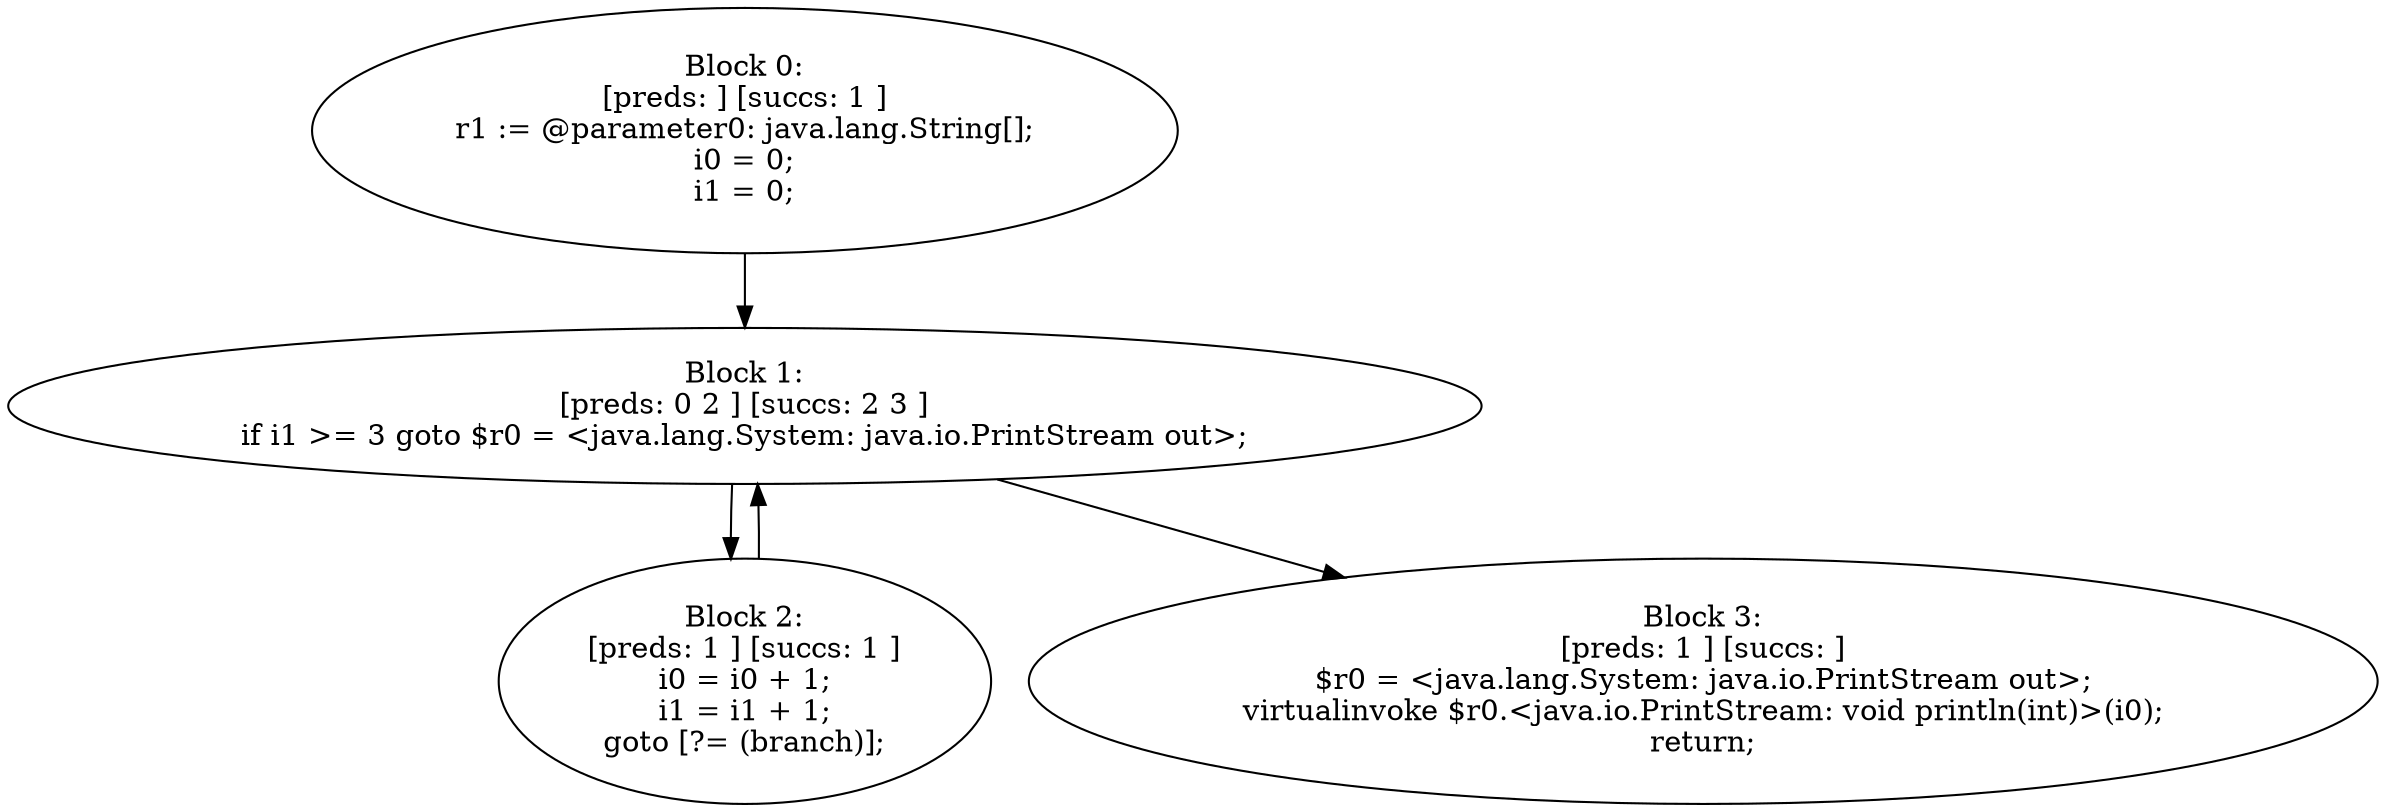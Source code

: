 digraph "unitGraph" {
    "Block 0:
[preds: ] [succs: 1 ]
r1 := @parameter0: java.lang.String[];
i0 = 0;
i1 = 0;
"
    "Block 1:
[preds: 0 2 ] [succs: 2 3 ]
if i1 >= 3 goto $r0 = <java.lang.System: java.io.PrintStream out>;
"
    "Block 2:
[preds: 1 ] [succs: 1 ]
i0 = i0 + 1;
i1 = i1 + 1;
goto [?= (branch)];
"
    "Block 3:
[preds: 1 ] [succs: ]
$r0 = <java.lang.System: java.io.PrintStream out>;
virtualinvoke $r0.<java.io.PrintStream: void println(int)>(i0);
return;
"
    "Block 0:
[preds: ] [succs: 1 ]
r1 := @parameter0: java.lang.String[];
i0 = 0;
i1 = 0;
"->"Block 1:
[preds: 0 2 ] [succs: 2 3 ]
if i1 >= 3 goto $r0 = <java.lang.System: java.io.PrintStream out>;
";
    "Block 1:
[preds: 0 2 ] [succs: 2 3 ]
if i1 >= 3 goto $r0 = <java.lang.System: java.io.PrintStream out>;
"->"Block 2:
[preds: 1 ] [succs: 1 ]
i0 = i0 + 1;
i1 = i1 + 1;
goto [?= (branch)];
";
    "Block 1:
[preds: 0 2 ] [succs: 2 3 ]
if i1 >= 3 goto $r0 = <java.lang.System: java.io.PrintStream out>;
"->"Block 3:
[preds: 1 ] [succs: ]
$r0 = <java.lang.System: java.io.PrintStream out>;
virtualinvoke $r0.<java.io.PrintStream: void println(int)>(i0);
return;
";
    "Block 2:
[preds: 1 ] [succs: 1 ]
i0 = i0 + 1;
i1 = i1 + 1;
goto [?= (branch)];
"->"Block 1:
[preds: 0 2 ] [succs: 2 3 ]
if i1 >= 3 goto $r0 = <java.lang.System: java.io.PrintStream out>;
";
}
